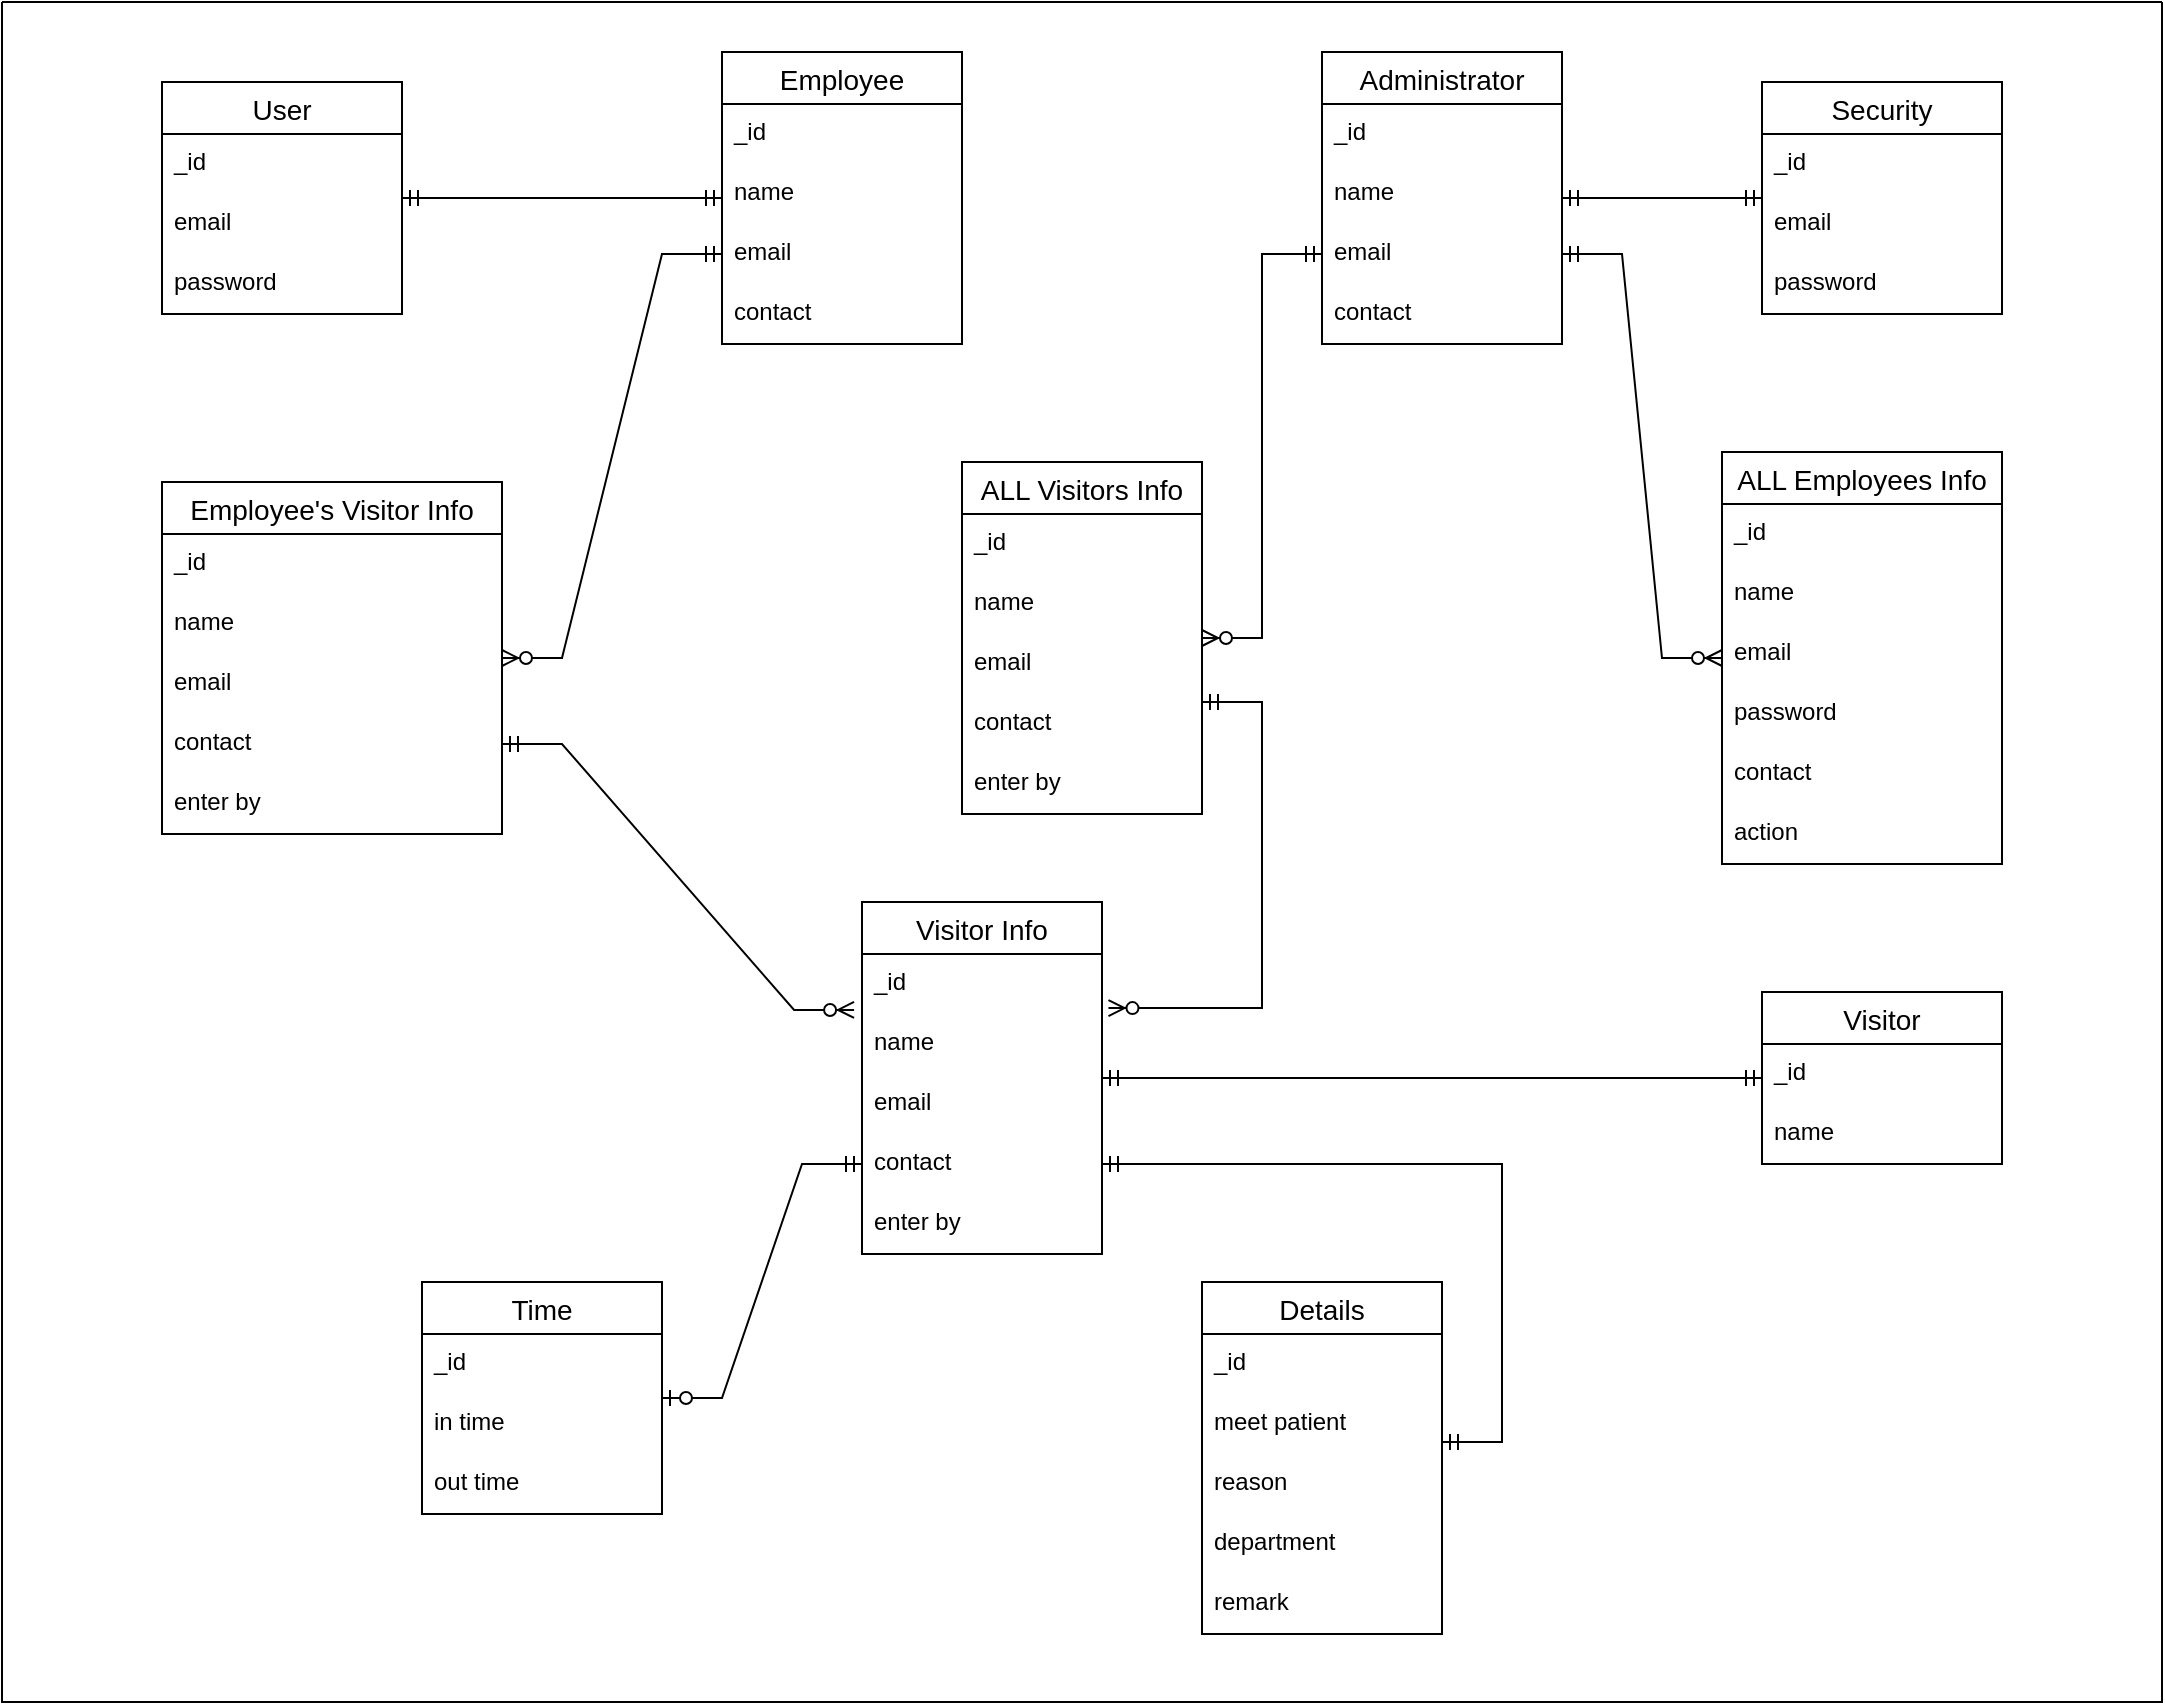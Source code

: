 <mxfile version="17.4.5" type="github">
  <diagram id="Xp3KgA2s49NK8thHyl2B" name="Page-1">
    <mxGraphModel dx="1038" dy="571" grid="1" gridSize="10" guides="1" tooltips="1" connect="1" arrows="1" fold="1" page="1" pageScale="1" pageWidth="1100" pageHeight="850" math="0" shadow="0">
      <root>
        <mxCell id="0" />
        <mxCell id="1" parent="0" />
        <mxCell id="XHmY7wlCcGF1mywldZLM-1" value="User" style="swimlane;fontStyle=0;childLayout=stackLayout;horizontal=1;startSize=26;horizontalStack=0;resizeParent=1;resizeParentMax=0;resizeLast=0;collapsible=1;marginBottom=0;align=center;fontSize=14;" vertex="1" parent="1">
          <mxGeometry x="80" y="40" width="120" height="116" as="geometry" />
        </mxCell>
        <mxCell id="XHmY7wlCcGF1mywldZLM-2" value="_id" style="text;strokeColor=none;fillColor=none;spacingLeft=4;spacingRight=4;overflow=hidden;rotatable=0;points=[[0,0.5],[1,0.5]];portConstraint=eastwest;fontSize=12;" vertex="1" parent="XHmY7wlCcGF1mywldZLM-1">
          <mxGeometry y="26" width="120" height="30" as="geometry" />
        </mxCell>
        <mxCell id="XHmY7wlCcGF1mywldZLM-3" value="email" style="text;strokeColor=none;fillColor=none;spacingLeft=4;spacingRight=4;overflow=hidden;rotatable=0;points=[[0,0.5],[1,0.5]];portConstraint=eastwest;fontSize=12;" vertex="1" parent="XHmY7wlCcGF1mywldZLM-1">
          <mxGeometry y="56" width="120" height="30" as="geometry" />
        </mxCell>
        <mxCell id="XHmY7wlCcGF1mywldZLM-4" value="password" style="text;strokeColor=none;fillColor=none;spacingLeft=4;spacingRight=4;overflow=hidden;rotatable=0;points=[[0,0.5],[1,0.5]];portConstraint=eastwest;fontSize=12;" vertex="1" parent="XHmY7wlCcGF1mywldZLM-1">
          <mxGeometry y="86" width="120" height="30" as="geometry" />
        </mxCell>
        <mxCell id="XHmY7wlCcGF1mywldZLM-5" value="Security" style="swimlane;fontStyle=0;childLayout=stackLayout;horizontal=1;startSize=26;horizontalStack=0;resizeParent=1;resizeParentMax=0;resizeLast=0;collapsible=1;marginBottom=0;align=center;fontSize=14;" vertex="1" parent="1">
          <mxGeometry x="880" y="40" width="120" height="116" as="geometry" />
        </mxCell>
        <mxCell id="XHmY7wlCcGF1mywldZLM-6" value="_id" style="text;strokeColor=none;fillColor=none;spacingLeft=4;spacingRight=4;overflow=hidden;rotatable=0;points=[[0,0.5],[1,0.5]];portConstraint=eastwest;fontSize=12;" vertex="1" parent="XHmY7wlCcGF1mywldZLM-5">
          <mxGeometry y="26" width="120" height="30" as="geometry" />
        </mxCell>
        <mxCell id="XHmY7wlCcGF1mywldZLM-7" value="email" style="text;strokeColor=none;fillColor=none;spacingLeft=4;spacingRight=4;overflow=hidden;rotatable=0;points=[[0,0.5],[1,0.5]];portConstraint=eastwest;fontSize=12;" vertex="1" parent="XHmY7wlCcGF1mywldZLM-5">
          <mxGeometry y="56" width="120" height="30" as="geometry" />
        </mxCell>
        <mxCell id="XHmY7wlCcGF1mywldZLM-8" value="password" style="text;strokeColor=none;fillColor=none;spacingLeft=4;spacingRight=4;overflow=hidden;rotatable=0;points=[[0,0.5],[1,0.5]];portConstraint=eastwest;fontSize=12;" vertex="1" parent="XHmY7wlCcGF1mywldZLM-5">
          <mxGeometry y="86" width="120" height="30" as="geometry" />
        </mxCell>
        <mxCell id="XHmY7wlCcGF1mywldZLM-9" value="Visitor Info" style="swimlane;fontStyle=0;childLayout=stackLayout;horizontal=1;startSize=26;horizontalStack=0;resizeParent=1;resizeParentMax=0;resizeLast=0;collapsible=1;marginBottom=0;align=center;fontSize=14;" vertex="1" parent="1">
          <mxGeometry x="430" y="450" width="120" height="176" as="geometry">
            <mxRectangle x="510" y="320" width="70" height="26" as="alternateBounds" />
          </mxGeometry>
        </mxCell>
        <mxCell id="XHmY7wlCcGF1mywldZLM-10" value="_id" style="text;strokeColor=none;fillColor=none;spacingLeft=4;spacingRight=4;overflow=hidden;rotatable=0;points=[[0,0.5],[1,0.5]];portConstraint=eastwest;fontSize=12;" vertex="1" parent="XHmY7wlCcGF1mywldZLM-9">
          <mxGeometry y="26" width="120" height="30" as="geometry" />
        </mxCell>
        <mxCell id="XHmY7wlCcGF1mywldZLM-11" value="name" style="text;strokeColor=none;fillColor=none;spacingLeft=4;spacingRight=4;overflow=hidden;rotatable=0;points=[[0,0.5],[1,0.5]];portConstraint=eastwest;fontSize=12;" vertex="1" parent="XHmY7wlCcGF1mywldZLM-9">
          <mxGeometry y="56" width="120" height="30" as="geometry" />
        </mxCell>
        <mxCell id="XHmY7wlCcGF1mywldZLM-12" value="email" style="text;strokeColor=none;fillColor=none;spacingLeft=4;spacingRight=4;overflow=hidden;rotatable=0;points=[[0,0.5],[1,0.5]];portConstraint=eastwest;fontSize=12;" vertex="1" parent="XHmY7wlCcGF1mywldZLM-9">
          <mxGeometry y="86" width="120" height="30" as="geometry" />
        </mxCell>
        <mxCell id="XHmY7wlCcGF1mywldZLM-13" value="contact" style="text;strokeColor=none;fillColor=none;spacingLeft=4;spacingRight=4;overflow=hidden;rotatable=0;points=[[0,0.5],[1,0.5]];portConstraint=eastwest;fontSize=12;" vertex="1" parent="XHmY7wlCcGF1mywldZLM-9">
          <mxGeometry y="116" width="120" height="30" as="geometry" />
        </mxCell>
        <mxCell id="XHmY7wlCcGF1mywldZLM-14" value="enter by" style="text;strokeColor=none;fillColor=none;spacingLeft=4;spacingRight=4;overflow=hidden;rotatable=0;points=[[0,0.5],[1,0.5]];portConstraint=eastwest;fontSize=12;" vertex="1" parent="XHmY7wlCcGF1mywldZLM-9">
          <mxGeometry y="146" width="120" height="30" as="geometry" />
        </mxCell>
        <mxCell id="XHmY7wlCcGF1mywldZLM-15" value="Employee" style="swimlane;fontStyle=0;childLayout=stackLayout;horizontal=1;startSize=26;horizontalStack=0;resizeParent=1;resizeParentMax=0;resizeLast=0;collapsible=1;marginBottom=0;align=center;fontSize=14;" vertex="1" parent="1">
          <mxGeometry x="360" y="25" width="120" height="146" as="geometry" />
        </mxCell>
        <mxCell id="XHmY7wlCcGF1mywldZLM-16" value="_id" style="text;strokeColor=none;fillColor=none;spacingLeft=4;spacingRight=4;overflow=hidden;rotatable=0;points=[[0,0.5],[1,0.5]];portConstraint=eastwest;fontSize=12;" vertex="1" parent="XHmY7wlCcGF1mywldZLM-15">
          <mxGeometry y="26" width="120" height="30" as="geometry" />
        </mxCell>
        <mxCell id="XHmY7wlCcGF1mywldZLM-17" value="name" style="text;strokeColor=none;fillColor=none;spacingLeft=4;spacingRight=4;overflow=hidden;rotatable=0;points=[[0,0.5],[1,0.5]];portConstraint=eastwest;fontSize=12;" vertex="1" parent="XHmY7wlCcGF1mywldZLM-15">
          <mxGeometry y="56" width="120" height="30" as="geometry" />
        </mxCell>
        <mxCell id="XHmY7wlCcGF1mywldZLM-18" value="email" style="text;strokeColor=none;fillColor=none;spacingLeft=4;spacingRight=4;overflow=hidden;rotatable=0;points=[[0,0.5],[1,0.5]];portConstraint=eastwest;fontSize=12;" vertex="1" parent="XHmY7wlCcGF1mywldZLM-15">
          <mxGeometry y="86" width="120" height="30" as="geometry" />
        </mxCell>
        <mxCell id="XHmY7wlCcGF1mywldZLM-19" value="contact" style="text;strokeColor=none;fillColor=none;spacingLeft=4;spacingRight=4;overflow=hidden;rotatable=0;points=[[0,0.5],[1,0.5]];portConstraint=eastwest;fontSize=12;" vertex="1" parent="XHmY7wlCcGF1mywldZLM-15">
          <mxGeometry y="116" width="120" height="30" as="geometry" />
        </mxCell>
        <mxCell id="XHmY7wlCcGF1mywldZLM-20" value="Administrator" style="swimlane;fontStyle=0;childLayout=stackLayout;horizontal=1;startSize=26;horizontalStack=0;resizeParent=1;resizeParentMax=0;resizeLast=0;collapsible=1;marginBottom=0;align=center;fontSize=14;" vertex="1" parent="1">
          <mxGeometry x="660" y="25" width="120" height="146" as="geometry" />
        </mxCell>
        <mxCell id="XHmY7wlCcGF1mywldZLM-21" value="_id" style="text;strokeColor=none;fillColor=none;spacingLeft=4;spacingRight=4;overflow=hidden;rotatable=0;points=[[0,0.5],[1,0.5]];portConstraint=eastwest;fontSize=12;" vertex="1" parent="XHmY7wlCcGF1mywldZLM-20">
          <mxGeometry y="26" width="120" height="30" as="geometry" />
        </mxCell>
        <mxCell id="XHmY7wlCcGF1mywldZLM-22" value="name" style="text;strokeColor=none;fillColor=none;spacingLeft=4;spacingRight=4;overflow=hidden;rotatable=0;points=[[0,0.5],[1,0.5]];portConstraint=eastwest;fontSize=12;" vertex="1" parent="XHmY7wlCcGF1mywldZLM-20">
          <mxGeometry y="56" width="120" height="30" as="geometry" />
        </mxCell>
        <mxCell id="XHmY7wlCcGF1mywldZLM-23" value="email" style="text;strokeColor=none;fillColor=none;spacingLeft=4;spacingRight=4;overflow=hidden;rotatable=0;points=[[0,0.5],[1,0.5]];portConstraint=eastwest;fontSize=12;" vertex="1" parent="XHmY7wlCcGF1mywldZLM-20">
          <mxGeometry y="86" width="120" height="30" as="geometry" />
        </mxCell>
        <mxCell id="XHmY7wlCcGF1mywldZLM-24" value="contact" style="text;strokeColor=none;fillColor=none;spacingLeft=4;spacingRight=4;overflow=hidden;rotatable=0;points=[[0,0.5],[1,0.5]];portConstraint=eastwest;fontSize=12;" vertex="1" parent="XHmY7wlCcGF1mywldZLM-20">
          <mxGeometry y="116" width="120" height="30" as="geometry" />
        </mxCell>
        <mxCell id="XHmY7wlCcGF1mywldZLM-25" value="Details" style="swimlane;fontStyle=0;childLayout=stackLayout;horizontal=1;startSize=26;horizontalStack=0;resizeParent=1;resizeParentMax=0;resizeLast=0;collapsible=1;marginBottom=0;align=center;fontSize=14;" vertex="1" parent="1">
          <mxGeometry x="600" y="640" width="120" height="176" as="geometry">
            <mxRectangle x="510" y="320" width="70" height="26" as="alternateBounds" />
          </mxGeometry>
        </mxCell>
        <mxCell id="XHmY7wlCcGF1mywldZLM-26" value="_id" style="text;strokeColor=none;fillColor=none;spacingLeft=4;spacingRight=4;overflow=hidden;rotatable=0;points=[[0,0.5],[1,0.5]];portConstraint=eastwest;fontSize=12;" vertex="1" parent="XHmY7wlCcGF1mywldZLM-25">
          <mxGeometry y="26" width="120" height="30" as="geometry" />
        </mxCell>
        <mxCell id="XHmY7wlCcGF1mywldZLM-27" value="meet patient" style="text;strokeColor=none;fillColor=none;spacingLeft=4;spacingRight=4;overflow=hidden;rotatable=0;points=[[0,0.5],[1,0.5]];portConstraint=eastwest;fontSize=12;" vertex="1" parent="XHmY7wlCcGF1mywldZLM-25">
          <mxGeometry y="56" width="120" height="30" as="geometry" />
        </mxCell>
        <mxCell id="XHmY7wlCcGF1mywldZLM-28" value="reason" style="text;strokeColor=none;fillColor=none;spacingLeft=4;spacingRight=4;overflow=hidden;rotatable=0;points=[[0,0.5],[1,0.5]];portConstraint=eastwest;fontSize=12;" vertex="1" parent="XHmY7wlCcGF1mywldZLM-25">
          <mxGeometry y="86" width="120" height="30" as="geometry" />
        </mxCell>
        <mxCell id="XHmY7wlCcGF1mywldZLM-29" value="department" style="text;strokeColor=none;fillColor=none;spacingLeft=4;spacingRight=4;overflow=hidden;rotatable=0;points=[[0,0.5],[1,0.5]];portConstraint=eastwest;fontSize=12;" vertex="1" parent="XHmY7wlCcGF1mywldZLM-25">
          <mxGeometry y="116" width="120" height="30" as="geometry" />
        </mxCell>
        <mxCell id="XHmY7wlCcGF1mywldZLM-30" value="remark" style="text;strokeColor=none;fillColor=none;spacingLeft=4;spacingRight=4;overflow=hidden;rotatable=0;points=[[0,0.5],[1,0.5]];portConstraint=eastwest;fontSize=12;" vertex="1" parent="XHmY7wlCcGF1mywldZLM-25">
          <mxGeometry y="146" width="120" height="30" as="geometry" />
        </mxCell>
        <mxCell id="XHmY7wlCcGF1mywldZLM-31" value="ALL Visitors Info" style="swimlane;fontStyle=0;childLayout=stackLayout;horizontal=1;startSize=26;horizontalStack=0;resizeParent=1;resizeParentMax=0;resizeLast=0;collapsible=1;marginBottom=0;align=center;fontSize=14;" vertex="1" parent="1">
          <mxGeometry x="480" y="230" width="120" height="176" as="geometry">
            <mxRectangle x="510" y="320" width="70" height="26" as="alternateBounds" />
          </mxGeometry>
        </mxCell>
        <mxCell id="XHmY7wlCcGF1mywldZLM-32" value="_id" style="text;strokeColor=none;fillColor=none;spacingLeft=4;spacingRight=4;overflow=hidden;rotatable=0;points=[[0,0.5],[1,0.5]];portConstraint=eastwest;fontSize=12;" vertex="1" parent="XHmY7wlCcGF1mywldZLM-31">
          <mxGeometry y="26" width="120" height="30" as="geometry" />
        </mxCell>
        <mxCell id="XHmY7wlCcGF1mywldZLM-33" value="name" style="text;strokeColor=none;fillColor=none;spacingLeft=4;spacingRight=4;overflow=hidden;rotatable=0;points=[[0,0.5],[1,0.5]];portConstraint=eastwest;fontSize=12;" vertex="1" parent="XHmY7wlCcGF1mywldZLM-31">
          <mxGeometry y="56" width="120" height="30" as="geometry" />
        </mxCell>
        <mxCell id="XHmY7wlCcGF1mywldZLM-34" value="email" style="text;strokeColor=none;fillColor=none;spacingLeft=4;spacingRight=4;overflow=hidden;rotatable=0;points=[[0,0.5],[1,0.5]];portConstraint=eastwest;fontSize=12;" vertex="1" parent="XHmY7wlCcGF1mywldZLM-31">
          <mxGeometry y="86" width="120" height="30" as="geometry" />
        </mxCell>
        <mxCell id="XHmY7wlCcGF1mywldZLM-35" value="contact" style="text;strokeColor=none;fillColor=none;spacingLeft=4;spacingRight=4;overflow=hidden;rotatable=0;points=[[0,0.5],[1,0.5]];portConstraint=eastwest;fontSize=12;" vertex="1" parent="XHmY7wlCcGF1mywldZLM-31">
          <mxGeometry y="116" width="120" height="30" as="geometry" />
        </mxCell>
        <mxCell id="XHmY7wlCcGF1mywldZLM-36" value="enter by" style="text;strokeColor=none;fillColor=none;spacingLeft=4;spacingRight=4;overflow=hidden;rotatable=0;points=[[0,0.5],[1,0.5]];portConstraint=eastwest;fontSize=12;" vertex="1" parent="XHmY7wlCcGF1mywldZLM-31">
          <mxGeometry y="146" width="120" height="30" as="geometry" />
        </mxCell>
        <mxCell id="XHmY7wlCcGF1mywldZLM-37" value="ALL Employees Info" style="swimlane;fontStyle=0;childLayout=stackLayout;horizontal=1;startSize=26;horizontalStack=0;resizeParent=1;resizeParentMax=0;resizeLast=0;collapsible=1;marginBottom=0;align=center;fontSize=14;" vertex="1" parent="1">
          <mxGeometry x="860" y="225" width="140" height="206" as="geometry" />
        </mxCell>
        <mxCell id="XHmY7wlCcGF1mywldZLM-38" value="_id" style="text;strokeColor=none;fillColor=none;spacingLeft=4;spacingRight=4;overflow=hidden;rotatable=0;points=[[0,0.5],[1,0.5]];portConstraint=eastwest;fontSize=12;" vertex="1" parent="XHmY7wlCcGF1mywldZLM-37">
          <mxGeometry y="26" width="140" height="30" as="geometry" />
        </mxCell>
        <mxCell id="XHmY7wlCcGF1mywldZLM-39" value="name" style="text;strokeColor=none;fillColor=none;spacingLeft=4;spacingRight=4;overflow=hidden;rotatable=0;points=[[0,0.5],[1,0.5]];portConstraint=eastwest;fontSize=12;" vertex="1" parent="XHmY7wlCcGF1mywldZLM-37">
          <mxGeometry y="56" width="140" height="30" as="geometry" />
        </mxCell>
        <mxCell id="XHmY7wlCcGF1mywldZLM-40" value="email" style="text;strokeColor=none;fillColor=none;spacingLeft=4;spacingRight=4;overflow=hidden;rotatable=0;points=[[0,0.5],[1,0.5]];portConstraint=eastwest;fontSize=12;" vertex="1" parent="XHmY7wlCcGF1mywldZLM-37">
          <mxGeometry y="86" width="140" height="30" as="geometry" />
        </mxCell>
        <mxCell id="XHmY7wlCcGF1mywldZLM-41" value="password" style="text;strokeColor=none;fillColor=none;spacingLeft=4;spacingRight=4;overflow=hidden;rotatable=0;points=[[0,0.5],[1,0.5]];portConstraint=eastwest;fontSize=12;" vertex="1" parent="XHmY7wlCcGF1mywldZLM-37">
          <mxGeometry y="116" width="140" height="30" as="geometry" />
        </mxCell>
        <mxCell id="XHmY7wlCcGF1mywldZLM-42" value="contact" style="text;strokeColor=none;fillColor=none;spacingLeft=4;spacingRight=4;overflow=hidden;rotatable=0;points=[[0,0.5],[1,0.5]];portConstraint=eastwest;fontSize=12;" vertex="1" parent="XHmY7wlCcGF1mywldZLM-37">
          <mxGeometry y="146" width="140" height="30" as="geometry" />
        </mxCell>
        <mxCell id="XHmY7wlCcGF1mywldZLM-43" value="action" style="text;strokeColor=none;fillColor=none;spacingLeft=4;spacingRight=4;overflow=hidden;rotatable=0;points=[[0,0.5],[1,0.5]];portConstraint=eastwest;fontSize=12;" vertex="1" parent="XHmY7wlCcGF1mywldZLM-37">
          <mxGeometry y="176" width="140" height="30" as="geometry" />
        </mxCell>
        <mxCell id="XHmY7wlCcGF1mywldZLM-44" value="Employee&#39;s Visitor Info" style="swimlane;fontStyle=0;childLayout=stackLayout;horizontal=1;startSize=26;horizontalStack=0;resizeParent=1;resizeParentMax=0;resizeLast=0;collapsible=1;marginBottom=0;align=center;fontSize=14;" vertex="1" parent="1">
          <mxGeometry x="80" y="240" width="170" height="176" as="geometry">
            <mxRectangle x="510" y="320" width="70" height="26" as="alternateBounds" />
          </mxGeometry>
        </mxCell>
        <mxCell id="XHmY7wlCcGF1mywldZLM-45" value="_id" style="text;strokeColor=none;fillColor=none;spacingLeft=4;spacingRight=4;overflow=hidden;rotatable=0;points=[[0,0.5],[1,0.5]];portConstraint=eastwest;fontSize=12;" vertex="1" parent="XHmY7wlCcGF1mywldZLM-44">
          <mxGeometry y="26" width="170" height="30" as="geometry" />
        </mxCell>
        <mxCell id="XHmY7wlCcGF1mywldZLM-46" value="name" style="text;strokeColor=none;fillColor=none;spacingLeft=4;spacingRight=4;overflow=hidden;rotatable=0;points=[[0,0.5],[1,0.5]];portConstraint=eastwest;fontSize=12;" vertex="1" parent="XHmY7wlCcGF1mywldZLM-44">
          <mxGeometry y="56" width="170" height="30" as="geometry" />
        </mxCell>
        <mxCell id="XHmY7wlCcGF1mywldZLM-47" value="email" style="text;strokeColor=none;fillColor=none;spacingLeft=4;spacingRight=4;overflow=hidden;rotatable=0;points=[[0,0.5],[1,0.5]];portConstraint=eastwest;fontSize=12;" vertex="1" parent="XHmY7wlCcGF1mywldZLM-44">
          <mxGeometry y="86" width="170" height="30" as="geometry" />
        </mxCell>
        <mxCell id="XHmY7wlCcGF1mywldZLM-48" value="contact" style="text;strokeColor=none;fillColor=none;spacingLeft=4;spacingRight=4;overflow=hidden;rotatable=0;points=[[0,0.5],[1,0.5]];portConstraint=eastwest;fontSize=12;" vertex="1" parent="XHmY7wlCcGF1mywldZLM-44">
          <mxGeometry y="116" width="170" height="30" as="geometry" />
        </mxCell>
        <mxCell id="XHmY7wlCcGF1mywldZLM-49" value="enter by" style="text;strokeColor=none;fillColor=none;spacingLeft=4;spacingRight=4;overflow=hidden;rotatable=0;points=[[0,0.5],[1,0.5]];portConstraint=eastwest;fontSize=12;" vertex="1" parent="XHmY7wlCcGF1mywldZLM-44">
          <mxGeometry y="146" width="170" height="30" as="geometry" />
        </mxCell>
        <mxCell id="XHmY7wlCcGF1mywldZLM-50" value="Time" style="swimlane;fontStyle=0;childLayout=stackLayout;horizontal=1;startSize=26;horizontalStack=0;resizeParent=1;resizeParentMax=0;resizeLast=0;collapsible=1;marginBottom=0;align=center;fontSize=14;" vertex="1" parent="1">
          <mxGeometry x="210" y="640" width="120" height="116" as="geometry">
            <mxRectangle x="510" y="320" width="70" height="26" as="alternateBounds" />
          </mxGeometry>
        </mxCell>
        <mxCell id="XHmY7wlCcGF1mywldZLM-51" value="_id" style="text;strokeColor=none;fillColor=none;spacingLeft=4;spacingRight=4;overflow=hidden;rotatable=0;points=[[0,0.5],[1,0.5]];portConstraint=eastwest;fontSize=12;" vertex="1" parent="XHmY7wlCcGF1mywldZLM-50">
          <mxGeometry y="26" width="120" height="30" as="geometry" />
        </mxCell>
        <mxCell id="XHmY7wlCcGF1mywldZLM-52" value="in time" style="text;strokeColor=none;fillColor=none;spacingLeft=4;spacingRight=4;overflow=hidden;rotatable=0;points=[[0,0.5],[1,0.5]];portConstraint=eastwest;fontSize=12;" vertex="1" parent="XHmY7wlCcGF1mywldZLM-50">
          <mxGeometry y="56" width="120" height="30" as="geometry" />
        </mxCell>
        <mxCell id="XHmY7wlCcGF1mywldZLM-53" value="out time" style="text;strokeColor=none;fillColor=none;spacingLeft=4;spacingRight=4;overflow=hidden;rotatable=0;points=[[0,0.5],[1,0.5]];portConstraint=eastwest;fontSize=12;" vertex="1" parent="XHmY7wlCcGF1mywldZLM-50">
          <mxGeometry y="86" width="120" height="30" as="geometry" />
        </mxCell>
        <mxCell id="XHmY7wlCcGF1mywldZLM-54" value="" style="edgeStyle=entityRelationEdgeStyle;fontSize=12;html=1;endArrow=ERmandOne;startArrow=ERmandOne;rounded=0;" edge="1" parent="1" source="XHmY7wlCcGF1mywldZLM-20" target="XHmY7wlCcGF1mywldZLM-5">
          <mxGeometry width="100" height="100" relative="1" as="geometry">
            <mxPoint x="610" y="290" as="sourcePoint" />
            <mxPoint x="710" y="190" as="targetPoint" />
          </mxGeometry>
        </mxCell>
        <mxCell id="XHmY7wlCcGF1mywldZLM-55" value="" style="edgeStyle=entityRelationEdgeStyle;fontSize=12;html=1;endArrow=ERmandOne;startArrow=ERmandOne;rounded=0;" edge="1" parent="1" source="XHmY7wlCcGF1mywldZLM-1" target="XHmY7wlCcGF1mywldZLM-15">
          <mxGeometry width="100" height="100" relative="1" as="geometry">
            <mxPoint x="780" y="108.0" as="sourcePoint" />
            <mxPoint x="890" y="108.0" as="targetPoint" />
          </mxGeometry>
        </mxCell>
        <mxCell id="XHmY7wlCcGF1mywldZLM-56" value="" style="edgeStyle=entityRelationEdgeStyle;fontSize=12;html=1;endArrow=ERzeroToMany;startArrow=ERmandOne;rounded=0;exitX=0;exitY=0.5;exitDx=0;exitDy=0;" edge="1" parent="1" source="XHmY7wlCcGF1mywldZLM-18" target="XHmY7wlCcGF1mywldZLM-44">
          <mxGeometry width="100" height="100" relative="1" as="geometry">
            <mxPoint x="340" y="140" as="sourcePoint" />
            <mxPoint x="660" y="200" as="targetPoint" />
          </mxGeometry>
        </mxCell>
        <mxCell id="XHmY7wlCcGF1mywldZLM-57" value="" style="edgeStyle=entityRelationEdgeStyle;fontSize=12;html=1;endArrow=ERzeroToMany;startArrow=ERmandOne;rounded=0;exitX=1;exitY=0.5;exitDx=0;exitDy=0;" edge="1" parent="1" source="XHmY7wlCcGF1mywldZLM-23" target="XHmY7wlCcGF1mywldZLM-37">
          <mxGeometry width="100" height="100" relative="1" as="geometry">
            <mxPoint x="760" y="132" as="sourcePoint" />
            <mxPoint x="260" y="323" as="targetPoint" />
          </mxGeometry>
        </mxCell>
        <mxCell id="XHmY7wlCcGF1mywldZLM-58" value="" style="edgeStyle=entityRelationEdgeStyle;fontSize=12;html=1;endArrow=ERzeroToMany;startArrow=ERmandOne;rounded=0;" edge="1" parent="1" source="XHmY7wlCcGF1mywldZLM-23" target="XHmY7wlCcGF1mywldZLM-31">
          <mxGeometry width="100" height="100" relative="1" as="geometry">
            <mxPoint x="360" y="220" as="sourcePoint" />
            <mxPoint x="460" y="120" as="targetPoint" />
          </mxGeometry>
        </mxCell>
        <mxCell id="XHmY7wlCcGF1mywldZLM-59" value="" style="edgeStyle=entityRelationEdgeStyle;fontSize=12;html=1;endArrow=ERmandOne;startArrow=ERmandOne;rounded=0;" edge="1" parent="1" source="XHmY7wlCcGF1mywldZLM-9" target="XHmY7wlCcGF1mywldZLM-65">
          <mxGeometry width="100" height="100" relative="1" as="geometry">
            <mxPoint x="210" y="108.0" as="sourcePoint" />
            <mxPoint x="370" y="108.0" as="targetPoint" />
          </mxGeometry>
        </mxCell>
        <mxCell id="XHmY7wlCcGF1mywldZLM-60" value="" style="edgeStyle=entityRelationEdgeStyle;fontSize=12;html=1;endArrow=ERzeroToMany;startArrow=ERmandOne;rounded=0;exitX=1;exitY=0.5;exitDx=0;exitDy=0;entryX=-0.033;entryY=0.933;entryDx=0;entryDy=0;entryPerimeter=0;" edge="1" parent="1" source="XHmY7wlCcGF1mywldZLM-48" target="XHmY7wlCcGF1mywldZLM-10">
          <mxGeometry width="100" height="100" relative="1" as="geometry">
            <mxPoint x="430" y="420" as="sourcePoint" />
            <mxPoint x="530" y="320" as="targetPoint" />
          </mxGeometry>
        </mxCell>
        <mxCell id="XHmY7wlCcGF1mywldZLM-61" value="" style="edgeStyle=entityRelationEdgeStyle;fontSize=12;html=1;endArrow=ERmandOne;startArrow=ERmandOne;rounded=0;entryX=1;entryY=0.5;entryDx=0;entryDy=0;" edge="1" parent="1" target="XHmY7wlCcGF1mywldZLM-13">
          <mxGeometry width="100" height="100" relative="1" as="geometry">
            <mxPoint x="720" y="720.0" as="sourcePoint" />
            <mxPoint x="530" y="560" as="targetPoint" />
          </mxGeometry>
        </mxCell>
        <mxCell id="XHmY7wlCcGF1mywldZLM-62" value="" style="edgeStyle=entityRelationEdgeStyle;fontSize=12;html=1;endArrow=ERzeroToMany;startArrow=ERmandOne;rounded=0;entryX=1.027;entryY=0.902;entryDx=0;entryDy=0;entryPerimeter=0;" edge="1" parent="1" target="XHmY7wlCcGF1mywldZLM-10">
          <mxGeometry width="100" height="100" relative="1" as="geometry">
            <mxPoint x="600" y="350" as="sourcePoint" />
            <mxPoint x="550" y="470" as="targetPoint" />
          </mxGeometry>
        </mxCell>
        <mxCell id="XHmY7wlCcGF1mywldZLM-63" value="" style="edgeStyle=entityRelationEdgeStyle;fontSize=12;html=1;endArrow=ERzeroToOne;startArrow=ERmandOne;rounded=0;exitX=0;exitY=0.5;exitDx=0;exitDy=0;" edge="1" parent="1" source="XHmY7wlCcGF1mywldZLM-13" target="XHmY7wlCcGF1mywldZLM-50">
          <mxGeometry width="100" height="100" relative="1" as="geometry">
            <mxPoint x="430" y="700" as="sourcePoint" />
            <mxPoint x="530" y="600" as="targetPoint" />
          </mxGeometry>
        </mxCell>
        <mxCell id="XHmY7wlCcGF1mywldZLM-64" value="" style="swimlane;startSize=0;" vertex="1" parent="1">
          <mxGeometry width="1080" height="850" as="geometry" />
        </mxCell>
        <mxCell id="XHmY7wlCcGF1mywldZLM-65" value="Visitor" style="swimlane;fontStyle=0;childLayout=stackLayout;horizontal=1;startSize=26;horizontalStack=0;resizeParent=1;resizeParentMax=0;resizeLast=0;collapsible=1;marginBottom=0;align=center;fontSize=14;" vertex="1" parent="XHmY7wlCcGF1mywldZLM-64">
          <mxGeometry x="880" y="495" width="120" height="86" as="geometry">
            <mxRectangle x="510" y="320" width="70" height="26" as="alternateBounds" />
          </mxGeometry>
        </mxCell>
        <mxCell id="XHmY7wlCcGF1mywldZLM-66" value="_id" style="text;strokeColor=none;fillColor=none;spacingLeft=4;spacingRight=4;overflow=hidden;rotatable=0;points=[[0,0.5],[1,0.5]];portConstraint=eastwest;fontSize=12;" vertex="1" parent="XHmY7wlCcGF1mywldZLM-65">
          <mxGeometry y="26" width="120" height="30" as="geometry" />
        </mxCell>
        <mxCell id="XHmY7wlCcGF1mywldZLM-67" value="name" style="text;strokeColor=none;fillColor=none;spacingLeft=4;spacingRight=4;overflow=hidden;rotatable=0;points=[[0,0.5],[1,0.5]];portConstraint=eastwest;fontSize=12;" vertex="1" parent="XHmY7wlCcGF1mywldZLM-65">
          <mxGeometry y="56" width="120" height="30" as="geometry" />
        </mxCell>
      </root>
    </mxGraphModel>
  </diagram>
</mxfile>
